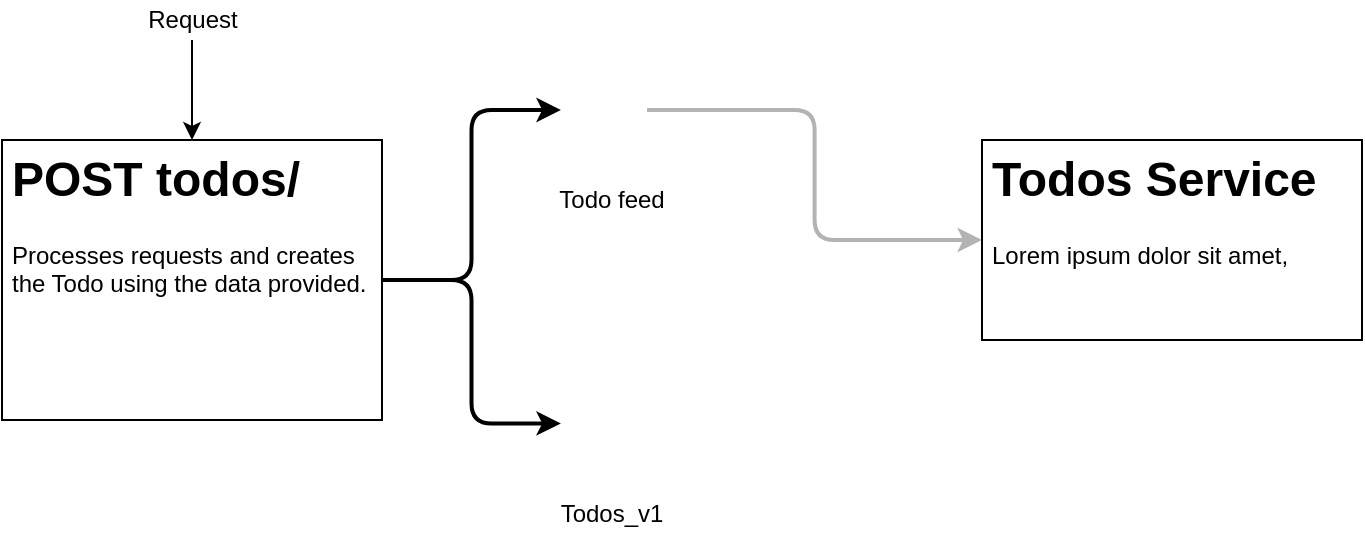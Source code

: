 <mxfile version="13.6.0" type="github">
  <diagram id="2psovUB2jpPVWC_vRX2K" name="Page-1">
    <mxGraphModel dx="2148" dy="843" grid="1" gridSize="10" guides="1" tooltips="1" connect="1" arrows="1" fold="1" page="1" pageScale="1" pageWidth="850" pageHeight="1100" math="0" shadow="0">
      <root>
        <mxCell id="0" />
        <mxCell id="1" parent="0" />
        <mxCell id="urs390feVCHofEI1lAhq-10" style="edgeStyle=orthogonalEdgeStyle;rounded=1;orthogonalLoop=1;jettySize=auto;html=1;entryX=0;entryY=0.5;entryDx=0;entryDy=0;strokeWidth=2;" edge="1" parent="1" source="urs390feVCHofEI1lAhq-2" target="urs390feVCHofEI1lAhq-8">
          <mxGeometry relative="1" as="geometry" />
        </mxCell>
        <mxCell id="urs390feVCHofEI1lAhq-17" style="edgeStyle=orthogonalEdgeStyle;rounded=1;orthogonalLoop=1;jettySize=auto;html=1;exitX=1;exitY=0.5;exitDx=0;exitDy=0;entryX=0;entryY=0.25;entryDx=0;entryDy=0;strokeWidth=2;" edge="1" parent="1" source="urs390feVCHofEI1lAhq-2" target="urs390feVCHofEI1lAhq-15">
          <mxGeometry relative="1" as="geometry" />
        </mxCell>
        <mxCell id="urs390feVCHofEI1lAhq-2" value="&lt;h1&gt;POST todos/&lt;/h1&gt;&lt;p&gt;Processes requests and creates the Todo using the data provided.&lt;/p&gt;&lt;p&gt;&lt;br&gt;&lt;/p&gt;" style="text;html=1;spacing=5;spacingTop=-20;whiteSpace=wrap;overflow=hidden;rounded=0;fillColor=#ffffff;strokeColor=#000000;" vertex="1" parent="1">
          <mxGeometry x="-10" y="70" width="190" height="140" as="geometry" />
        </mxCell>
        <mxCell id="urs390feVCHofEI1lAhq-5" value="" style="endArrow=classic;html=1;entryX=0.5;entryY=0;entryDx=0;entryDy=0;" edge="1" parent="1" target="urs390feVCHofEI1lAhq-2">
          <mxGeometry width="50" height="50" relative="1" as="geometry">
            <mxPoint x="85" y="20" as="sourcePoint" />
            <mxPoint x="320" y="210" as="targetPoint" />
          </mxGeometry>
        </mxCell>
        <mxCell id="urs390feVCHofEI1lAhq-6" value="Request" style="text;html=1;strokeColor=none;fillColor=none;align=center;verticalAlign=middle;whiteSpace=wrap;rounded=0;" vertex="1" parent="1">
          <mxGeometry x="57.5" width="55" height="20" as="geometry" />
        </mxCell>
        <mxCell id="urs390feVCHofEI1lAhq-21" style="edgeStyle=orthogonalEdgeStyle;rounded=1;orthogonalLoop=1;jettySize=auto;html=1;entryX=0;entryY=0.5;entryDx=0;entryDy=0;strokeWidth=2;strokeColor=#B3B3B3;" edge="1" parent="1" source="urs390feVCHofEI1lAhq-8" target="urs390feVCHofEI1lAhq-20">
          <mxGeometry relative="1" as="geometry" />
        </mxCell>
        <mxCell id="urs390feVCHofEI1lAhq-8" value="" style="shape=image;verticalLabelPosition=bottom;labelBackgroundColor=#ffffff;verticalAlign=top;aspect=fixed;imageAspect=0;image=https://upload.wikimedia.org/wikipedia/commons/thumb/0/05/Apache_kafka.svg/1200px-Apache_kafka.svg.png;" vertex="1" parent="1">
          <mxGeometry x="269.46" y="20" width="43.08" height="70" as="geometry" />
        </mxCell>
        <mxCell id="urs390feVCHofEI1lAhq-11" value="Todo feed" style="text;html=1;strokeColor=none;fillColor=none;align=center;verticalAlign=middle;whiteSpace=wrap;rounded=0;" vertex="1" parent="1">
          <mxGeometry x="256" y="90" width="78" height="20" as="geometry" />
        </mxCell>
        <mxCell id="urs390feVCHofEI1lAhq-15" value="" style="shape=image;verticalLabelPosition=bottom;labelBackgroundColor=#ffffff;verticalAlign=top;aspect=fixed;imageAspect=0;image=https://upload.wikimedia.org/wikipedia/commons/thumb/5/5e/Cassandra_logo.svg/1200px-Cassandra_logo.svg.png;" vertex="1" parent="1">
          <mxGeometry x="269.46" y="200" width="69.88" height="46.77" as="geometry" />
        </mxCell>
        <mxCell id="urs390feVCHofEI1lAhq-16" value="Todos_v1" style="text;html=1;strokeColor=none;fillColor=none;align=center;verticalAlign=middle;whiteSpace=wrap;rounded=0;" vertex="1" parent="1">
          <mxGeometry x="275" y="246.77" width="40" height="20" as="geometry" />
        </mxCell>
        <mxCell id="urs390feVCHofEI1lAhq-20" value="&lt;h1&gt;Todos Service&lt;/h1&gt;&lt;p&gt;Lorem ipsum dolor sit amet,&amp;nbsp;&lt;/p&gt;" style="text;html=1;spacing=5;spacingTop=-20;whiteSpace=wrap;overflow=hidden;rounded=0;fillColor=#ffffff;strokeColor=#000000;" vertex="1" parent="1">
          <mxGeometry x="480" y="70" width="190" height="100" as="geometry" />
        </mxCell>
      </root>
    </mxGraphModel>
  </diagram>
</mxfile>
